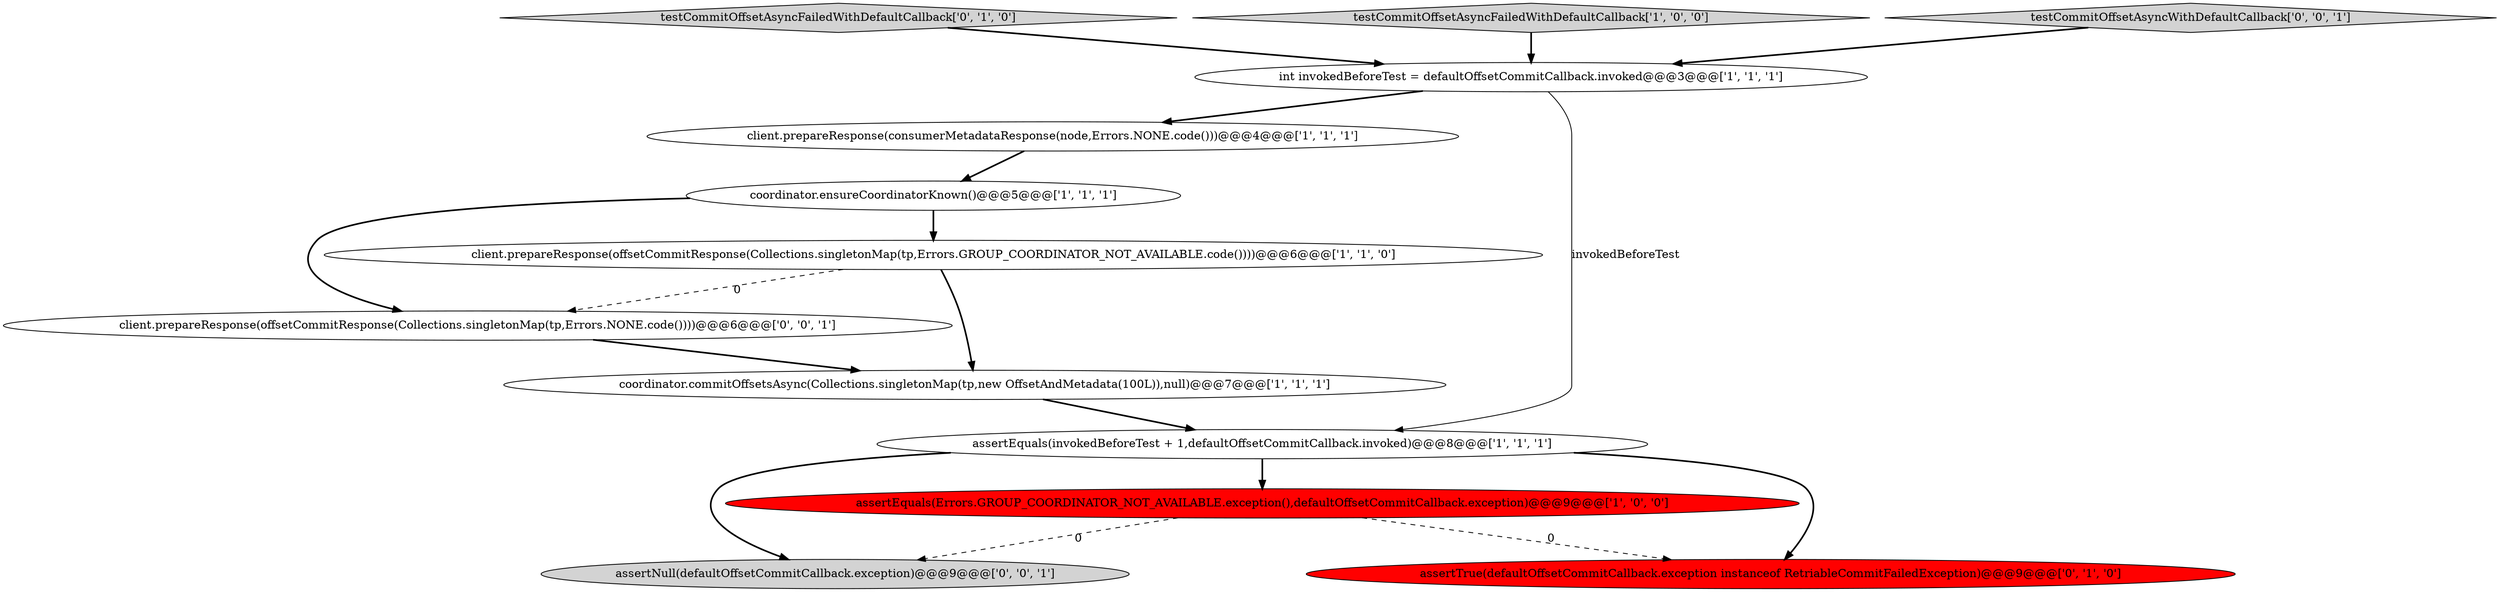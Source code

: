 digraph {
3 [style = filled, label = "coordinator.commitOffsetsAsync(Collections.singletonMap(tp,new OffsetAndMetadata(100L)),null)@@@7@@@['1', '1', '1']", fillcolor = white, shape = ellipse image = "AAA0AAABBB1BBB"];
4 [style = filled, label = "coordinator.ensureCoordinatorKnown()@@@5@@@['1', '1', '1']", fillcolor = white, shape = ellipse image = "AAA0AAABBB1BBB"];
0 [style = filled, label = "assertEquals(Errors.GROUP_COORDINATOR_NOT_AVAILABLE.exception(),defaultOffsetCommitCallback.exception)@@@9@@@['1', '0', '0']", fillcolor = red, shape = ellipse image = "AAA1AAABBB1BBB"];
1 [style = filled, label = "int invokedBeforeTest = defaultOffsetCommitCallback.invoked@@@3@@@['1', '1', '1']", fillcolor = white, shape = ellipse image = "AAA0AAABBB1BBB"];
10 [style = filled, label = "assertNull(defaultOffsetCommitCallback.exception)@@@9@@@['0', '0', '1']", fillcolor = lightgray, shape = ellipse image = "AAA0AAABBB3BBB"];
9 [style = filled, label = "assertTrue(defaultOffsetCommitCallback.exception instanceof RetriableCommitFailedException)@@@9@@@['0', '1', '0']", fillcolor = red, shape = ellipse image = "AAA1AAABBB2BBB"];
8 [style = filled, label = "testCommitOffsetAsyncFailedWithDefaultCallback['0', '1', '0']", fillcolor = lightgray, shape = diamond image = "AAA0AAABBB2BBB"];
11 [style = filled, label = "client.prepareResponse(offsetCommitResponse(Collections.singletonMap(tp,Errors.NONE.code())))@@@6@@@['0', '0', '1']", fillcolor = white, shape = ellipse image = "AAA0AAABBB3BBB"];
7 [style = filled, label = "client.prepareResponse(offsetCommitResponse(Collections.singletonMap(tp,Errors.GROUP_COORDINATOR_NOT_AVAILABLE.code())))@@@6@@@['1', '1', '0']", fillcolor = white, shape = ellipse image = "AAA0AAABBB1BBB"];
6 [style = filled, label = "testCommitOffsetAsyncFailedWithDefaultCallback['1', '0', '0']", fillcolor = lightgray, shape = diamond image = "AAA0AAABBB1BBB"];
5 [style = filled, label = "client.prepareResponse(consumerMetadataResponse(node,Errors.NONE.code()))@@@4@@@['1', '1', '1']", fillcolor = white, shape = ellipse image = "AAA0AAABBB1BBB"];
12 [style = filled, label = "testCommitOffsetAsyncWithDefaultCallback['0', '0', '1']", fillcolor = lightgray, shape = diamond image = "AAA0AAABBB3BBB"];
2 [style = filled, label = "assertEquals(invokedBeforeTest + 1,defaultOffsetCommitCallback.invoked)@@@8@@@['1', '1', '1']", fillcolor = white, shape = ellipse image = "AAA0AAABBB1BBB"];
1->5 [style = bold, label=""];
7->11 [style = dashed, label="0"];
8->1 [style = bold, label=""];
6->1 [style = bold, label=""];
7->3 [style = bold, label=""];
1->2 [style = solid, label="invokedBeforeTest"];
2->0 [style = bold, label=""];
0->9 [style = dashed, label="0"];
2->9 [style = bold, label=""];
3->2 [style = bold, label=""];
4->11 [style = bold, label=""];
0->10 [style = dashed, label="0"];
11->3 [style = bold, label=""];
2->10 [style = bold, label=""];
12->1 [style = bold, label=""];
4->7 [style = bold, label=""];
5->4 [style = bold, label=""];
}
